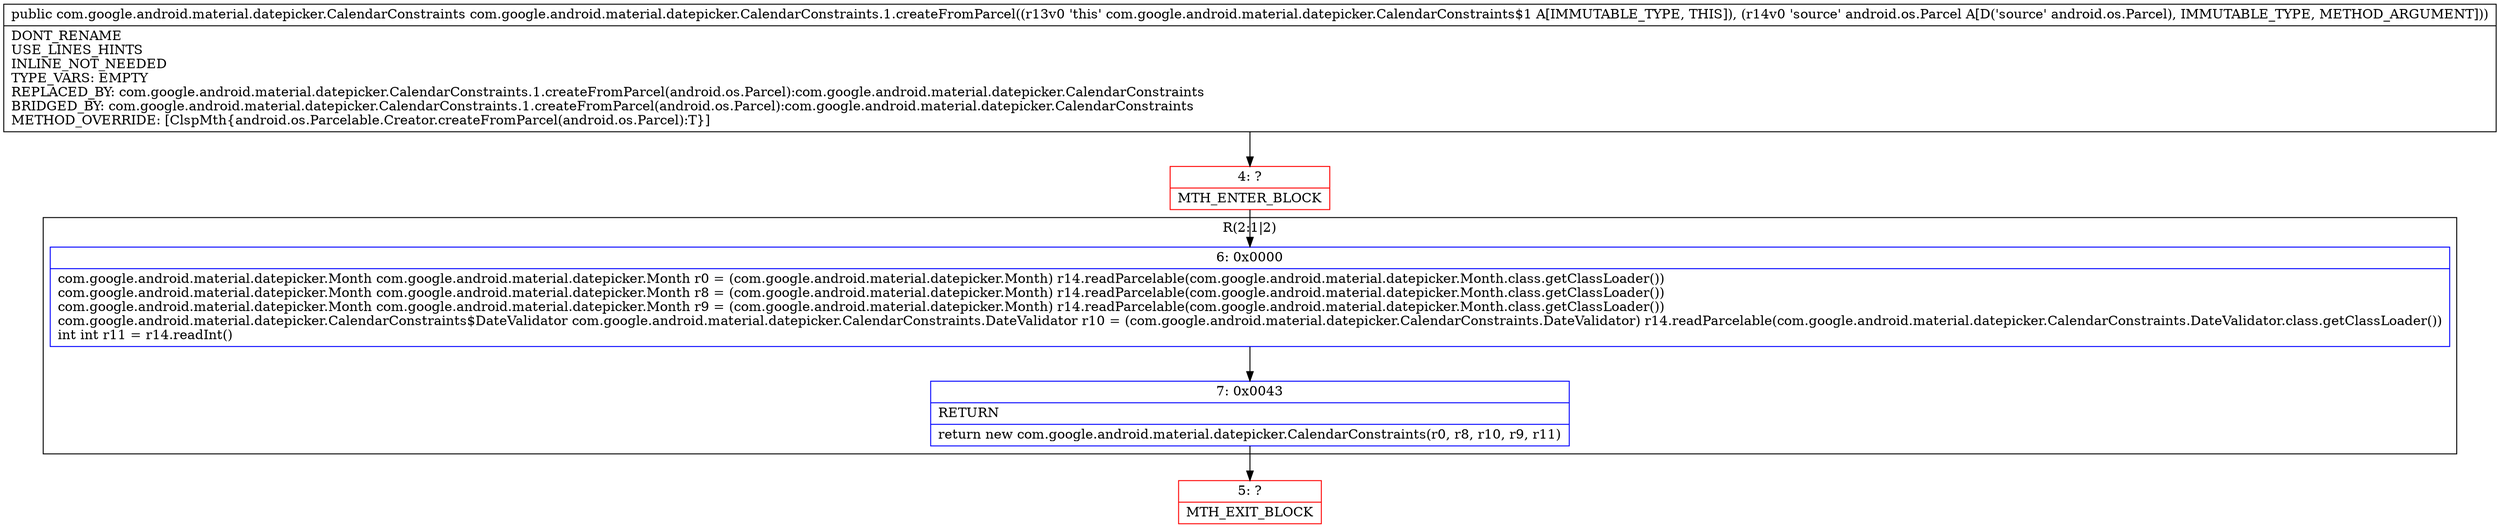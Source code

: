 digraph "CFG forcom.google.android.material.datepicker.CalendarConstraints.1.createFromParcel(Landroid\/os\/Parcel;)Lcom\/google\/android\/material\/datepicker\/CalendarConstraints;" {
subgraph cluster_Region_1894380864 {
label = "R(2:1|2)";
node [shape=record,color=blue];
Node_6 [shape=record,label="{6\:\ 0x0000|com.google.android.material.datepicker.Month com.google.android.material.datepicker.Month r0 = (com.google.android.material.datepicker.Month) r14.readParcelable(com.google.android.material.datepicker.Month.class.getClassLoader())\lcom.google.android.material.datepicker.Month com.google.android.material.datepicker.Month r8 = (com.google.android.material.datepicker.Month) r14.readParcelable(com.google.android.material.datepicker.Month.class.getClassLoader())\lcom.google.android.material.datepicker.Month com.google.android.material.datepicker.Month r9 = (com.google.android.material.datepicker.Month) r14.readParcelable(com.google.android.material.datepicker.Month.class.getClassLoader())\lcom.google.android.material.datepicker.CalendarConstraints$DateValidator com.google.android.material.datepicker.CalendarConstraints.DateValidator r10 = (com.google.android.material.datepicker.CalendarConstraints.DateValidator) r14.readParcelable(com.google.android.material.datepicker.CalendarConstraints.DateValidator.class.getClassLoader())\lint int r11 = r14.readInt()\l}"];
Node_7 [shape=record,label="{7\:\ 0x0043|RETURN\l|return new com.google.android.material.datepicker.CalendarConstraints(r0, r8, r10, r9, r11)\l}"];
}
Node_4 [shape=record,color=red,label="{4\:\ ?|MTH_ENTER_BLOCK\l}"];
Node_5 [shape=record,color=red,label="{5\:\ ?|MTH_EXIT_BLOCK\l}"];
MethodNode[shape=record,label="{public com.google.android.material.datepicker.CalendarConstraints com.google.android.material.datepicker.CalendarConstraints.1.createFromParcel((r13v0 'this' com.google.android.material.datepicker.CalendarConstraints$1 A[IMMUTABLE_TYPE, THIS]), (r14v0 'source' android.os.Parcel A[D('source' android.os.Parcel), IMMUTABLE_TYPE, METHOD_ARGUMENT]))  | DONT_RENAME\lUSE_LINES_HINTS\lINLINE_NOT_NEEDED\lTYPE_VARS: EMPTY\lREPLACED_BY: com.google.android.material.datepicker.CalendarConstraints.1.createFromParcel(android.os.Parcel):com.google.android.material.datepicker.CalendarConstraints\lBRIDGED_BY: com.google.android.material.datepicker.CalendarConstraints.1.createFromParcel(android.os.Parcel):com.google.android.material.datepicker.CalendarConstraints\lMETHOD_OVERRIDE: [ClspMth\{android.os.Parcelable.Creator.createFromParcel(android.os.Parcel):T\}]\l}"];
MethodNode -> Node_4;Node_6 -> Node_7;
Node_7 -> Node_5;
Node_4 -> Node_6;
}

